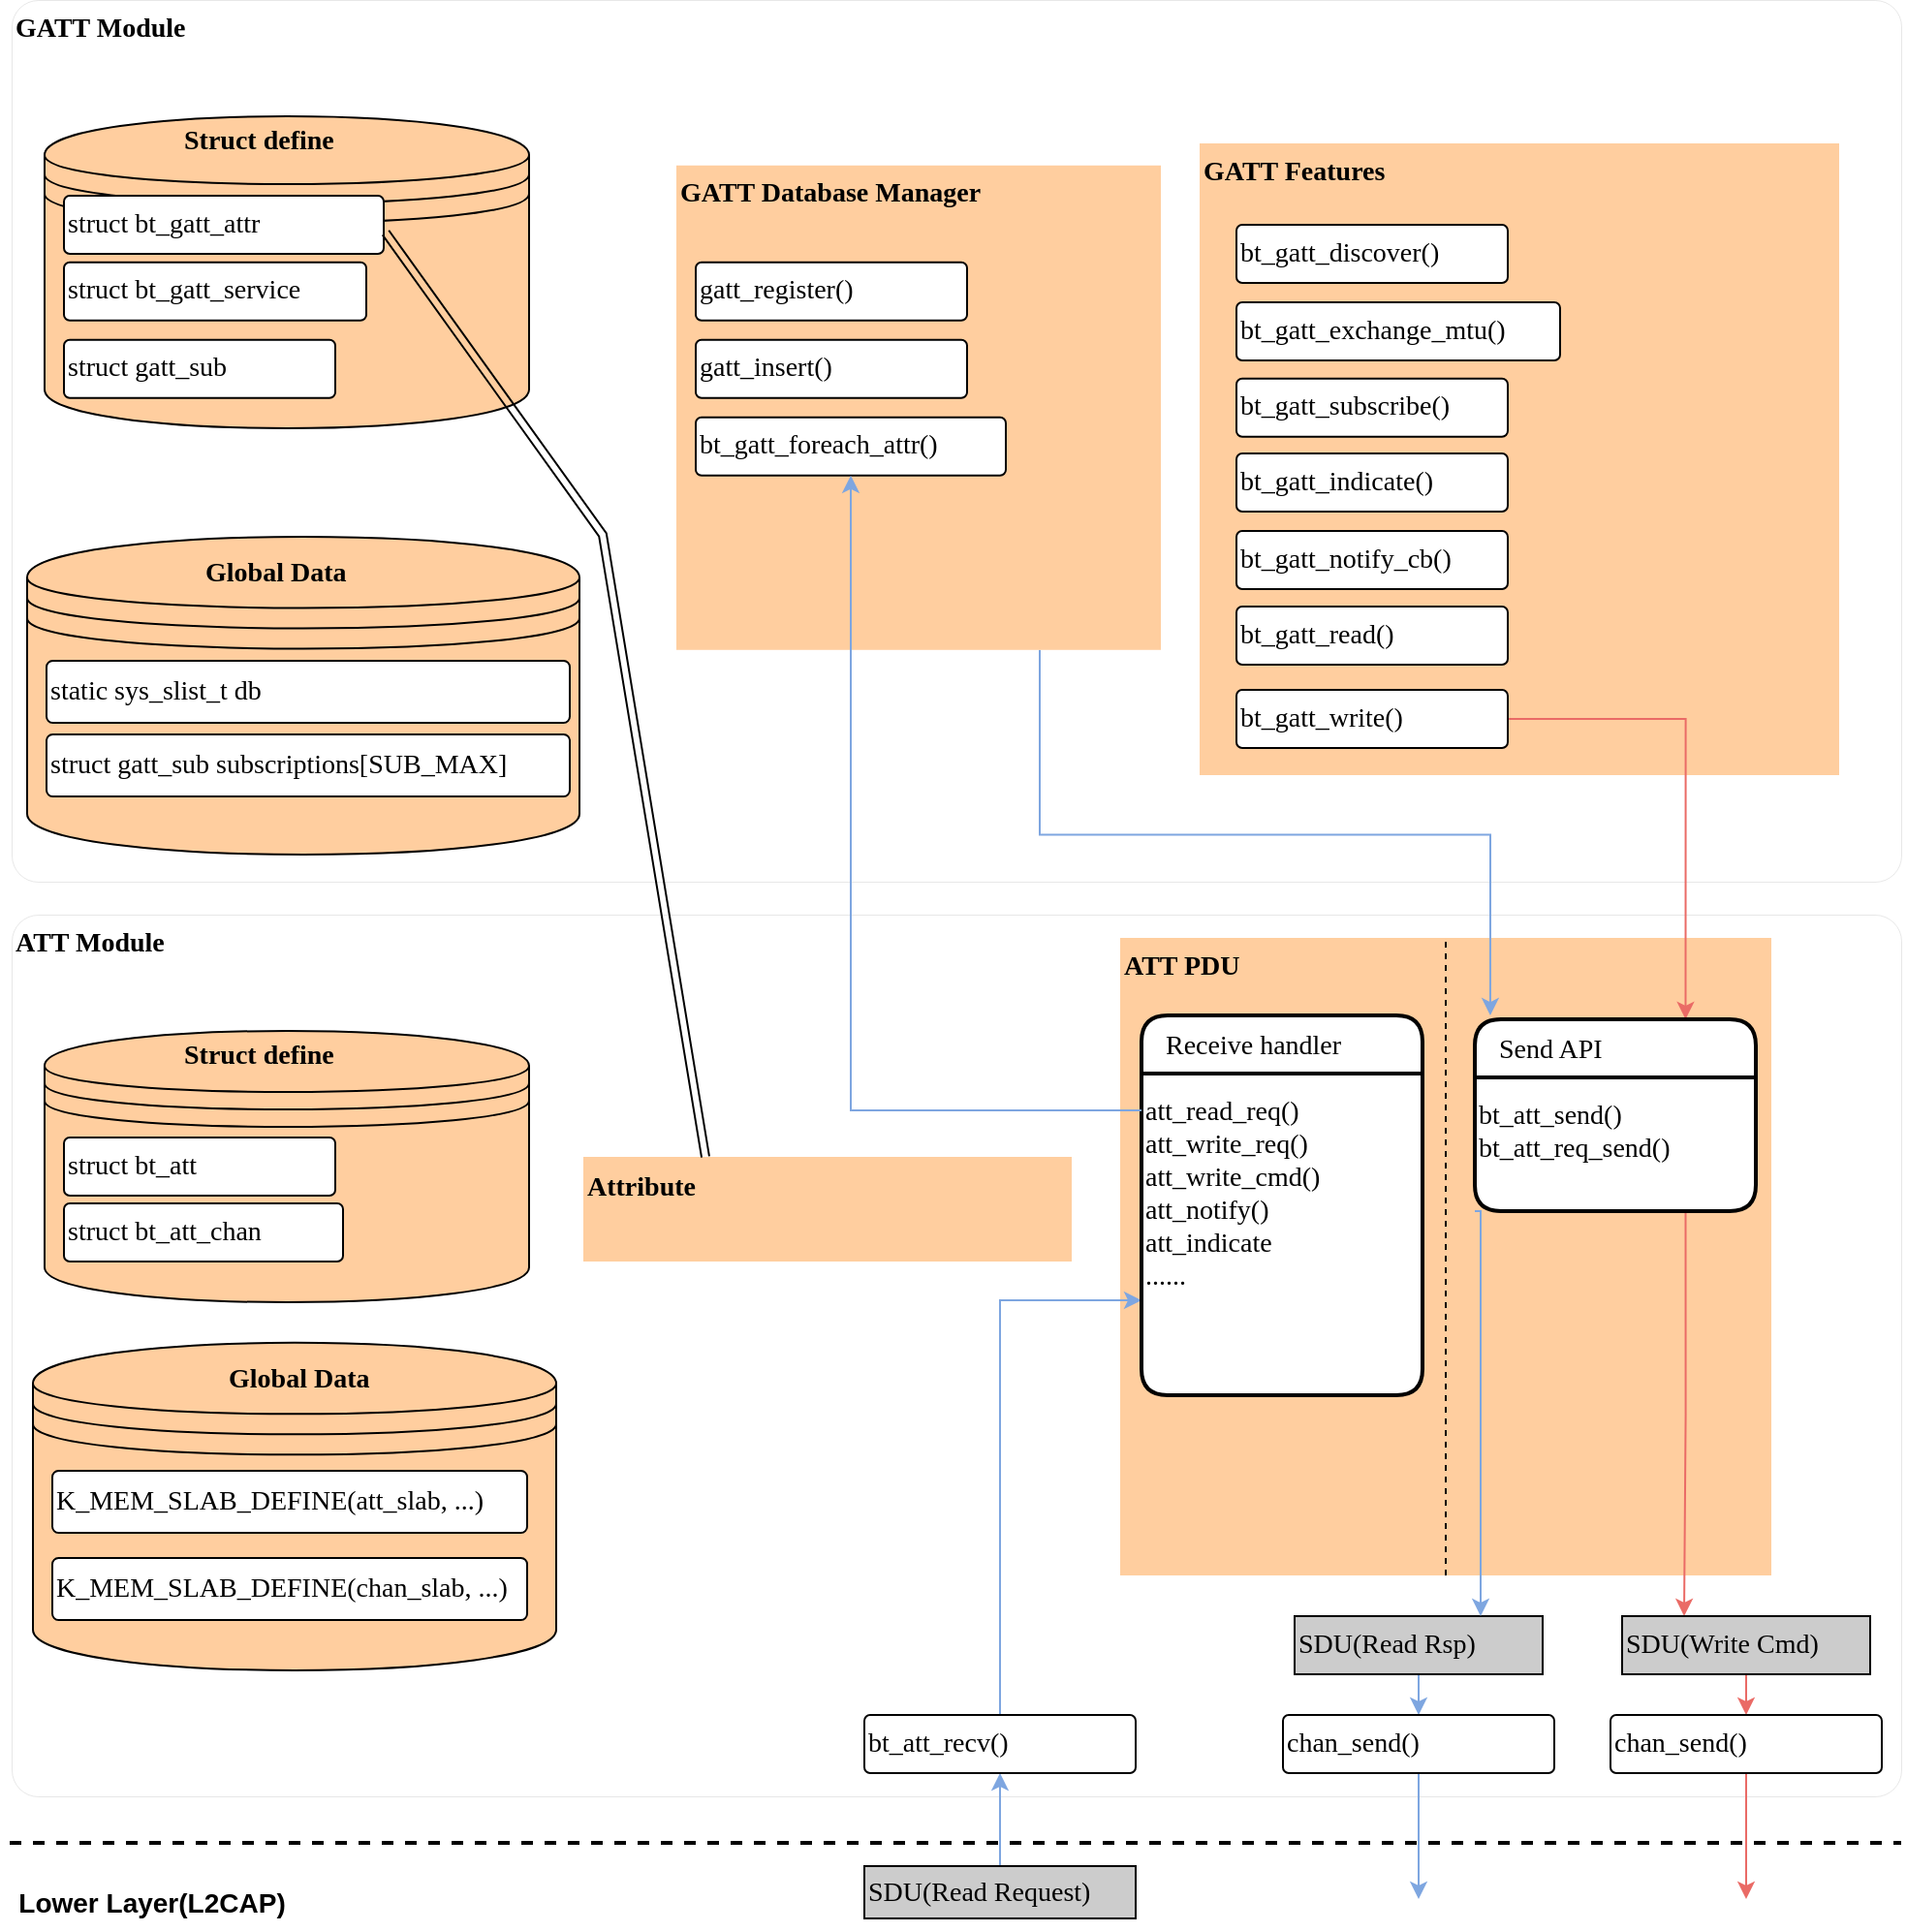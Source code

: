 <mxfile version="20.0.4" type="github">
  <diagram name="Copy of Page-2" id="jN8k3b8OVwbsx_qTgyvn">
    <mxGraphModel dx="1488" dy="1160" grid="0" gridSize="10" guides="1" tooltips="1" connect="1" arrows="1" fold="1" page="0" pageScale="1" pageWidth="827" pageHeight="1169" math="0" shadow="0">
      <root>
        <mxCell id="4kYTyxmRW_54p8Q_4_XC-0" />
        <mxCell id="4kYTyxmRW_54p8Q_4_XC-1" parent="4kYTyxmRW_54p8Q_4_XC-0" />
        <mxCell id="4kYTyxmRW_54p8Q_4_XC-2" value="&lt;font style=&quot;font-size: 14px;&quot;&gt;&lt;b style=&quot;font-size: 14px;&quot;&gt;ATT Module&lt;/b&gt;&lt;/font&gt;" style="rounded=1;whiteSpace=wrap;html=1;fontFamily=consola;fontSource=https%3A%2F%2Ffonts.googleapis.com%2Fcss%3Ffamily%3Dconsola;align=left;verticalAlign=top;arcSize=3;fontSize=14;strokeWidth=0;" parent="4kYTyxmRW_54p8Q_4_XC-1" vertex="1">
          <mxGeometry x="-87" y="340" width="975" height="455" as="geometry" />
        </mxCell>
        <mxCell id="4kYTyxmRW_54p8Q_4_XC-10" value="" style="group;fontSize=14;fontFamily=consola;fontSource=https%3A%2F%2Ffonts.googleapis.com%2Fcss%3Ffamily%3Dconsola;fillColor=#FFFFFF;align=left;" parent="4kYTyxmRW_54p8Q_4_XC-1" vertex="1" connectable="0">
          <mxGeometry x="-66" y="438" width="270" height="272" as="geometry" />
        </mxCell>
        <mxCell id="4kYTyxmRW_54p8Q_4_XC-11" value="" style="shape=datastore;whiteSpace=wrap;html=1;rounded=0;glass=0;sketch=0;fontFamily=consola;strokeColor=default;fillColor=#FFCE9F;gradientColor=none;verticalAlign=bottom;horizontal=0;fontSize=14;fontSource=https%3A%2F%2Ffonts.googleapis.com%2Fcss%3Ffamily%3Dconsola;align=left;" parent="4kYTyxmRW_54p8Q_4_XC-10" vertex="1">
          <mxGeometry x="-10" y="122.927" width="270" height="169.024" as="geometry" />
        </mxCell>
        <mxCell id="4kYTyxmRW_54p8Q_4_XC-12" value="&lt;b style=&quot;font-size: 14px;&quot;&gt;Global Data&lt;/b&gt;" style="text;html=1;strokeColor=none;fillColor=none;align=left;verticalAlign=middle;whiteSpace=wrap;rounded=0;glass=0;sketch=0;fontFamily=consola;fontSize=14;fontSource=https%3A%2F%2Ffonts.googleapis.com%2Fcss%3Ffamily%3Dconsola;" parent="4kYTyxmRW_54p8Q_4_XC-10" vertex="1">
          <mxGeometry x="89" y="122.927" width="90" height="39.006" as="geometry" />
        </mxCell>
        <mxCell id="3c3tjuZdf967_n18R4A1-7" value="&lt;span style=&quot;font-size: 14px;&quot;&gt;K_MEM_SLAB_DEFINE(att_slab, ...)&lt;/span&gt;" style="rounded=1;arcSize=10;whiteSpace=wrap;html=1;align=left;glass=0;sketch=0;fontFamily=consola;fontSource=https%3A%2F%2Ffonts.googleapis.com%2Fcss%3Ffamily%3Dconsola;fontSize=12;strokeColor=default;fillColor=default;gradientColor=none;" parent="4kYTyxmRW_54p8Q_4_XC-10" vertex="1">
          <mxGeometry y="189" width="245" height="32" as="geometry" />
        </mxCell>
        <mxCell id="3c3tjuZdf967_n18R4A1-9" value="&lt;span style=&quot;font-size: 14px;&quot;&gt;K_MEM_SLAB_DEFINE(chan_slab,&amp;nbsp;...)&lt;/span&gt;" style="rounded=1;arcSize=10;whiteSpace=wrap;html=1;align=left;glass=0;sketch=0;fontFamily=consola;fontSource=https%3A%2F%2Ffonts.googleapis.com%2Fcss%3Ffamily%3Dconsola;fontSize=12;strokeColor=default;fillColor=default;gradientColor=none;" parent="4kYTyxmRW_54p8Q_4_XC-10" vertex="1">
          <mxGeometry y="234" width="245" height="32" as="geometry" />
        </mxCell>
        <mxCell id="4kYTyxmRW_54p8Q_4_XC-21" value="&lt;span style=&quot;font-size: 14px;&quot;&gt;&lt;b&gt;ATT PDU&lt;/b&gt;&lt;/span&gt;" style="rounded=0;whiteSpace=wrap;html=1;glass=0;sketch=0;fontFamily=consola;fontSource=https%3A%2F%2Ffonts.googleapis.com%2Fcss%3Ffamily%3Dconsola;fontSize=12;strokeColor=none;fillColor=#FFCE9F;gradientColor=none;horizontal=1;verticalAlign=top;align=left;" parent="4kYTyxmRW_54p8Q_4_XC-1" vertex="1">
          <mxGeometry x="485" y="352" width="336" height="329" as="geometry" />
        </mxCell>
        <mxCell id="4kYTyxmRW_54p8Q_4_XC-27" value="" style="shape=datastore;whiteSpace=wrap;html=1;rounded=0;glass=0;sketch=0;fontFamily=consola;verticalAlign=bottom;horizontal=0;fontSize=14;fontSource=https%3A%2F%2Ffonts.googleapis.com%2Fcss%3Ffamily%3Dconsola;fillColor=#FFCE9F;align=left;" parent="4kYTyxmRW_54p8Q_4_XC-1" vertex="1">
          <mxGeometry x="-70" y="400" width="250" height="140" as="geometry" />
        </mxCell>
        <mxCell id="4kYTyxmRW_54p8Q_4_XC-28" value="&lt;span style=&quot;font-size: 14px;&quot;&gt;struct bt_att_chan&lt;/span&gt;" style="rounded=1;arcSize=10;whiteSpace=wrap;html=1;align=left;glass=0;sketch=0;fontFamily=consola;fontSource=https%3A%2F%2Ffonts.googleapis.com%2Fcss%3Ffamily%3Dconsola;fontSize=12;strokeColor=default;fillColor=default;gradientColor=none;" parent="4kYTyxmRW_54p8Q_4_XC-1" vertex="1">
          <mxGeometry x="-60" y="489" width="144" height="30" as="geometry" />
        </mxCell>
        <mxCell id="4kYTyxmRW_54p8Q_4_XC-29" value="&lt;span style=&quot;font-size: 14px;&quot;&gt;struct bt_att&lt;/span&gt;" style="rounded=1;arcSize=10;whiteSpace=wrap;html=1;align=left;glass=0;sketch=0;fontFamily=consola;fontSource=https%3A%2F%2Ffonts.googleapis.com%2Fcss%3Ffamily%3Dconsola;fontSize=12;strokeColor=default;fillColor=default;gradientColor=none;" parent="4kYTyxmRW_54p8Q_4_XC-1" vertex="1">
          <mxGeometry x="-60" y="455" width="140" height="30" as="geometry" />
        </mxCell>
        <mxCell id="4kYTyxmRW_54p8Q_4_XC-34" value="&lt;b style=&quot;font-size: 14px;&quot;&gt;Struct define&lt;/b&gt;" style="text;html=1;strokeColor=none;fillColor=none;align=left;verticalAlign=middle;whiteSpace=wrap;rounded=0;glass=0;sketch=0;fontFamily=consola;fontSize=14;fontSource=https%3A%2F%2Ffonts.googleapis.com%2Fcss%3Ffamily%3Dconsola;" parent="4kYTyxmRW_54p8Q_4_XC-1" vertex="1">
          <mxGeometry y="400" width="110" height="25.38" as="geometry" />
        </mxCell>
        <mxCell id="4NJS1B0K4fI5r6qoZAFL-16" value="&lt;font style=&quot;font-size: 14px;&quot;&gt;&lt;b style=&quot;font-size: 14px;&quot;&gt;GATT Module&lt;/b&gt;&lt;/font&gt;" style="rounded=1;whiteSpace=wrap;html=1;fontFamily=consola;fontSource=https%3A%2F%2Ffonts.googleapis.com%2Fcss%3Ffamily%3Dconsola;align=left;verticalAlign=top;arcSize=3;fontSize=14;strokeWidth=0;" parent="4kYTyxmRW_54p8Q_4_XC-1" vertex="1">
          <mxGeometry x="-87" y="-132" width="975" height="455" as="geometry" />
        </mxCell>
        <mxCell id="vR5FNIahUqkv23ubM-fr-24" style="edgeStyle=orthogonalEdgeStyle;rounded=0;orthogonalLoop=1;jettySize=auto;html=1;fontSize=14;strokeWidth=1;exitX=0.75;exitY=1;exitDx=0;exitDy=0;entryX=0.055;entryY=-0.02;entryDx=0;entryDy=0;entryPerimeter=0;strokeColor=#7EA6E0;" parent="4kYTyxmRW_54p8Q_4_XC-1" source="4NJS1B0K4fI5r6qoZAFL-17" target="vR5FNIahUqkv23ubM-fr-0" edge="1">
          <mxGeometry relative="1" as="geometry">
            <mxPoint x="685" y="337" as="targetPoint" />
          </mxGeometry>
        </mxCell>
        <mxCell id="4NJS1B0K4fI5r6qoZAFL-17" value="&lt;b style=&quot;font-size: 14px;&quot;&gt;GATT Database Manager&lt;/b&gt;" style="whiteSpace=wrap;html=1;aspect=fixed;strokeColor=none;fillColor=#FFCE9F;gradientColor=none;horizontal=1;verticalAlign=top;align=left;fontSize=14;fontFamily=consola;fontSource=https%3A%2F%2Ffonts.googleapis.com%2Fcss%3Ffamily%3Dconsola;" parent="4kYTyxmRW_54p8Q_4_XC-1" vertex="1">
          <mxGeometry x="256" y="-46.62" width="250" height="250" as="geometry" />
        </mxCell>
        <mxCell id="4NJS1B0K4fI5r6qoZAFL-22" value="&lt;span style=&quot;font-size: 14px;&quot;&gt;bt_gatt_foreach_attr()&lt;/span&gt;" style="rounded=1;arcSize=10;whiteSpace=wrap;html=1;align=left;glass=0;sketch=0;fontFamily=consola;fontSource=https%3A%2F%2Ffonts.googleapis.com%2Fcss%3Ffamily%3Dconsola;fontSize=12;strokeColor=default;fillColor=default;gradientColor=none;" parent="4kYTyxmRW_54p8Q_4_XC-1" vertex="1">
          <mxGeometry x="266" y="83.38" width="160" height="30" as="geometry" />
        </mxCell>
        <mxCell id="4NJS1B0K4fI5r6qoZAFL-23" value="&lt;span style=&quot;font-size: 14px;&quot;&gt;gatt_insert()&lt;/span&gt;" style="rounded=1;arcSize=10;whiteSpace=wrap;html=1;align=left;glass=0;sketch=0;fontFamily=consola;fontSource=https%3A%2F%2Ffonts.googleapis.com%2Fcss%3Ffamily%3Dconsola;fontSize=12;strokeColor=default;fillColor=default;gradientColor=none;" parent="4kYTyxmRW_54p8Q_4_XC-1" vertex="1">
          <mxGeometry x="266" y="43.38" width="140" height="30" as="geometry" />
        </mxCell>
        <mxCell id="4NJS1B0K4fI5r6qoZAFL-24" value="&lt;span style=&quot;font-size: 14px;&quot;&gt;gatt_register()&lt;/span&gt;" style="rounded=1;arcSize=10;whiteSpace=wrap;html=1;align=left;glass=0;sketch=0;fontFamily=consola;fontSource=https%3A%2F%2Ffonts.googleapis.com%2Fcss%3Ffamily%3Dconsola;fontSize=12;strokeColor=default;fillColor=default;gradientColor=none;" parent="4kYTyxmRW_54p8Q_4_XC-1" vertex="1">
          <mxGeometry x="266" y="3.38" width="140" height="30" as="geometry" />
        </mxCell>
        <mxCell id="4NJS1B0K4fI5r6qoZAFL-25" value="&lt;span style=&quot;font-size: 14px;&quot;&gt;&lt;b&gt;GATT Features&lt;/b&gt;&lt;/span&gt;" style="rounded=0;whiteSpace=wrap;html=1;glass=0;sketch=0;fontFamily=consola;fontSource=https%3A%2F%2Ffonts.googleapis.com%2Fcss%3Ffamily%3Dconsola;fontSize=12;strokeColor=none;fillColor=#FFCE9F;gradientColor=none;horizontal=1;verticalAlign=top;align=left;" parent="4kYTyxmRW_54p8Q_4_XC-1" vertex="1">
          <mxGeometry x="526" y="-58" width="330" height="326" as="geometry" />
        </mxCell>
        <mxCell id="4NJS1B0K4fI5r6qoZAFL-28" value="" style="shape=datastore;whiteSpace=wrap;html=1;rounded=0;glass=0;sketch=0;fontFamily=consola;verticalAlign=bottom;horizontal=0;fontSize=14;fontSource=https%3A%2F%2Ffonts.googleapis.com%2Fcss%3Ffamily%3Dconsola;fillColor=#FFCE9F;align=left;" parent="4kYTyxmRW_54p8Q_4_XC-1" vertex="1">
          <mxGeometry x="-70" y="-72" width="250" height="161" as="geometry" />
        </mxCell>
        <mxCell id="4NJS1B0K4fI5r6qoZAFL-31" value="&lt;b style=&quot;font-size: 14px;&quot;&gt;Struct define&lt;/b&gt;" style="text;html=1;strokeColor=none;fillColor=none;align=left;verticalAlign=middle;whiteSpace=wrap;rounded=0;glass=0;sketch=0;fontFamily=consola;fontSize=14;fontSource=https%3A%2F%2Ffonts.googleapis.com%2Fcss%3Ffamily%3Dconsola;" parent="4kYTyxmRW_54p8Q_4_XC-1" vertex="1">
          <mxGeometry y="-72" width="110" height="25.38" as="geometry" />
        </mxCell>
        <mxCell id="4NJS1B0K4fI5r6qoZAFL-32" value="" style="endArrow=none;dashed=1;html=1;rounded=0;strokeWidth=2;" parent="4kYTyxmRW_54p8Q_4_XC-1" edge="1">
          <mxGeometry width="50" height="50" relative="1" as="geometry">
            <mxPoint x="-88" y="819" as="sourcePoint" />
            <mxPoint x="888" y="819" as="targetPoint" />
          </mxGeometry>
        </mxCell>
        <mxCell id="4NJS1B0K4fI5r6qoZAFL-33" value="&lt;b&gt;&lt;font style=&quot;font-size: 14px;&quot;&gt;Lower Layer(L2CAP)&lt;/font&gt;&lt;/b&gt;" style="text;html=1;align=center;verticalAlign=middle;resizable=0;points=[];autosize=1;strokeColor=none;fillColor=none;" parent="4kYTyxmRW_54p8Q_4_XC-1" vertex="1">
          <mxGeometry x="-93" y="835" width="156" height="29" as="geometry" />
        </mxCell>
        <mxCell id="olu0_kB8pJW3Q9JklZ8J-1" style="edgeStyle=orthogonalEdgeStyle;rounded=0;orthogonalLoop=1;jettySize=auto;html=1;fontSize=14;strokeWidth=1;strokeColor=#7EA6E0;" parent="4kYTyxmRW_54p8Q_4_XC-1" source="FCg7_EDB2yCEi_28RNj6-0" target="kIotDGVsWTNzSx4liB4O-0" edge="1">
          <mxGeometry relative="1" as="geometry" />
        </mxCell>
        <mxCell id="FCg7_EDB2yCEi_28RNj6-0" value="SDU(Read Rsp)" style="rounded=0;whiteSpace=wrap;html=1;strokeColor=default;fillColor=#CCCCCC;gradientColor=none;fontSize=14;fontFamily=consola;fontSource=https%3A%2F%2Ffonts.googleapis.com%2Fcss%3Ffamily%3Dconsola;align=left;" parent="4kYTyxmRW_54p8Q_4_XC-1" vertex="1">
          <mxGeometry x="575" y="702" width="128" height="30" as="geometry" />
        </mxCell>
        <mxCell id="3c3tjuZdf967_n18R4A1-11" style="edgeStyle=orthogonalEdgeStyle;rounded=0;orthogonalLoop=1;jettySize=auto;html=1;fontSize=14;strokeWidth=1;strokeColor=#7EA6E0;" parent="4kYTyxmRW_54p8Q_4_XC-1" source="kIotDGVsWTNzSx4liB4O-0" edge="1">
          <mxGeometry relative="1" as="geometry">
            <mxPoint x="639" y="848" as="targetPoint" />
          </mxGeometry>
        </mxCell>
        <mxCell id="kIotDGVsWTNzSx4liB4O-0" value="&lt;span style=&quot;font-size: 14px;&quot;&gt;chan_send()&lt;/span&gt;" style="rounded=1;arcSize=10;whiteSpace=wrap;html=1;align=left;glass=0;sketch=0;fontFamily=consola;fontSource=https%3A%2F%2Ffonts.googleapis.com%2Fcss%3Ffamily%3Dconsola;fontSize=12;strokeColor=default;fillColor=default;gradientColor=none;" parent="4kYTyxmRW_54p8Q_4_XC-1" vertex="1">
          <mxGeometry x="569" y="753" width="140" height="30" as="geometry" />
        </mxCell>
        <mxCell id="olu0_kB8pJW3Q9JklZ8J-0" style="edgeStyle=orthogonalEdgeStyle;rounded=0;orthogonalLoop=1;jettySize=auto;html=1;fontSize=14;strokeWidth=1;strokeColor=#7EA6E0;" parent="4kYTyxmRW_54p8Q_4_XC-1" source="kIotDGVsWTNzSx4liB4O-1" target="3c3tjuZdf967_n18R4A1-4" edge="1">
          <mxGeometry relative="1" as="geometry" />
        </mxCell>
        <mxCell id="kIotDGVsWTNzSx4liB4O-1" value="SDU(Read Request)" style="rounded=0;whiteSpace=wrap;html=1;strokeColor=default;fillColor=#CCCCCC;gradientColor=none;fontSize=14;fontFamily=consola;fontSource=https%3A%2F%2Ffonts.googleapis.com%2Fcss%3Ffamily%3Dconsola;align=left;" parent="4kYTyxmRW_54p8Q_4_XC-1" vertex="1">
          <mxGeometry x="353" y="831" width="140" height="27" as="geometry" />
        </mxCell>
        <mxCell id="vR5FNIahUqkv23ubM-fr-26" style="edgeStyle=orthogonalEdgeStyle;rounded=0;orthogonalLoop=1;jettySize=auto;html=1;entryX=0.75;entryY=0;entryDx=0;entryDy=0;fontSize=14;strokeWidth=1;strokeColor=#EA6B66;" parent="4kYTyxmRW_54p8Q_4_XC-1" source="olu0_kB8pJW3Q9JklZ8J-3" target="vR5FNIahUqkv23ubM-fr-0" edge="1">
          <mxGeometry relative="1" as="geometry">
            <Array as="points">
              <mxPoint x="777" y="239" />
            </Array>
          </mxGeometry>
        </mxCell>
        <mxCell id="olu0_kB8pJW3Q9JklZ8J-3" value="&lt;span style=&quot;font-size: 14px;&quot;&gt;bt_gatt_write()&lt;/span&gt;" style="rounded=1;arcSize=10;whiteSpace=wrap;html=1;align=left;glass=0;sketch=0;fontFamily=consola;fontSource=https%3A%2F%2Ffonts.googleapis.com%2Fcss%3Ffamily%3Dconsola;fontSize=12;strokeColor=default;fillColor=default;gradientColor=none;" parent="4kYTyxmRW_54p8Q_4_XC-1" vertex="1">
          <mxGeometry x="545" y="224" width="140" height="30" as="geometry" />
        </mxCell>
        <mxCell id="3c3tjuZdf967_n18R4A1-0" value="" style="group;fontSize=14;fontFamily=consola;fontSource=https%3A%2F%2Ffonts.googleapis.com%2Fcss%3Ffamily%3Dconsola;fillColor=#FFFFFF;align=left;" parent="4kYTyxmRW_54p8Q_4_XC-1" vertex="1" connectable="0">
          <mxGeometry x="-79" y="145" width="285" height="165" as="geometry" />
        </mxCell>
        <mxCell id="3c3tjuZdf967_n18R4A1-1" value="" style="shape=datastore;whiteSpace=wrap;html=1;rounded=0;glass=0;sketch=0;fontFamily=consola;strokeColor=default;fillColor=#FFCE9F;gradientColor=none;verticalAlign=bottom;horizontal=0;fontSize=14;fontSource=https%3A%2F%2Ffonts.googleapis.com%2Fcss%3Ffamily%3Dconsola;align=left;" parent="3c3tjuZdf967_n18R4A1-0" vertex="1">
          <mxGeometry y="-0.01" width="285" height="164.01" as="geometry" />
        </mxCell>
        <mxCell id="3c3tjuZdf967_n18R4A1-2" value="&lt;b style=&quot;font-size: 14px;&quot;&gt;Global Data&lt;/b&gt;" style="text;html=1;strokeColor=none;fillColor=none;align=left;verticalAlign=middle;whiteSpace=wrap;rounded=0;glass=0;sketch=0;fontFamily=consola;fontSize=14;fontSource=https%3A%2F%2Ffonts.googleapis.com%2Fcss%3Ffamily%3Dconsola;" parent="3c3tjuZdf967_n18R4A1-0" vertex="1">
          <mxGeometry x="90" y="-0.005" width="90" height="38.077" as="geometry" />
        </mxCell>
        <mxCell id="vR5FNIahUqkv23ubM-fr-17" value="&lt;span style=&quot;font-size: 14px;&quot;&gt;struct gatt_sub subscriptions[SUB_MAX]&lt;/span&gt;" style="rounded=1;arcSize=10;whiteSpace=wrap;html=1;align=left;glass=0;sketch=0;fontFamily=consola;fontSource=https%3A%2F%2Ffonts.googleapis.com%2Fcss%3Ffamily%3Dconsola;fontSize=12;strokeColor=default;fillColor=default;gradientColor=none;" parent="3c3tjuZdf967_n18R4A1-0" vertex="1">
          <mxGeometry x="10" y="102" width="270" height="32" as="geometry" />
        </mxCell>
        <mxCell id="vR5FNIahUqkv23ubM-fr-20" value="&lt;span style=&quot;font-size: 14px;&quot;&gt;static sys_slist_t db&lt;/span&gt;" style="rounded=1;arcSize=10;whiteSpace=wrap;html=1;align=left;glass=0;sketch=0;fontFamily=consola;fontSource=https%3A%2F%2Ffonts.googleapis.com%2Fcss%3Ffamily%3Dconsola;fontSize=12;strokeColor=default;fillColor=default;gradientColor=none;" parent="3c3tjuZdf967_n18R4A1-0" vertex="1">
          <mxGeometry x="10" y="64" width="270" height="32" as="geometry" />
        </mxCell>
        <mxCell id="vR5FNIahUqkv23ubM-fr-23" style="edgeStyle=orthogonalEdgeStyle;rounded=0;orthogonalLoop=1;jettySize=auto;html=1;entryX=0;entryY=0.75;entryDx=0;entryDy=0;fontSize=14;strokeWidth=1;exitX=0.5;exitY=0;exitDx=0;exitDy=0;strokeColor=#7EA6E0;" parent="4kYTyxmRW_54p8Q_4_XC-1" source="3c3tjuZdf967_n18R4A1-4" target="vR5FNIahUqkv23ubM-fr-1" edge="1">
          <mxGeometry relative="1" as="geometry" />
        </mxCell>
        <mxCell id="3c3tjuZdf967_n18R4A1-4" value="&lt;span style=&quot;font-size: 14px;&quot;&gt;bt_att_recv()&lt;/span&gt;" style="rounded=1;arcSize=10;whiteSpace=wrap;html=1;align=left;glass=0;sketch=0;fontFamily=consola;fontSource=https%3A%2F%2Ffonts.googleapis.com%2Fcss%3Ffamily%3Dconsola;fontSize=12;strokeColor=default;fillColor=default;gradientColor=none;" parent="4kYTyxmRW_54p8Q_4_XC-1" vertex="1">
          <mxGeometry x="353" y="753" width="140" height="30" as="geometry" />
        </mxCell>
        <mxCell id="3c3tjuZdf967_n18R4A1-10" value="&lt;b style=&quot;font-family: consola;&quot;&gt;Attribute&lt;/b&gt;" style="rounded=0;whiteSpace=wrap;html=1;fontSize=14;fillColor=#FFCE9F;align=left;verticalAlign=top;strokeColor=none;" parent="4kYTyxmRW_54p8Q_4_XC-1" vertex="1">
          <mxGeometry x="208" y="465" width="252" height="54" as="geometry" />
        </mxCell>
        <mxCell id="3c3tjuZdf967_n18R4A1-14" value="" style="endArrow=none;dashed=1;html=1;rounded=0;fontSize=14;strokeWidth=1;exitX=0.5;exitY=1;exitDx=0;exitDy=0;entryX=0.5;entryY=0;entryDx=0;entryDy=0;" parent="4kYTyxmRW_54p8Q_4_XC-1" source="4kYTyxmRW_54p8Q_4_XC-21" target="4kYTyxmRW_54p8Q_4_XC-21" edge="1">
          <mxGeometry width="50" height="50" relative="1" as="geometry">
            <mxPoint x="412" y="623" as="sourcePoint" />
            <mxPoint x="462" y="573" as="targetPoint" />
          </mxGeometry>
        </mxCell>
        <mxCell id="vR5FNIahUqkv23ubM-fr-25" style="edgeStyle=orthogonalEdgeStyle;rounded=0;orthogonalLoop=1;jettySize=auto;html=1;entryX=0.75;entryY=0;entryDx=0;entryDy=0;fontSize=14;strokeWidth=1;exitX=0;exitY=1;exitDx=0;exitDy=0;strokeColor=#7EA6E0;" parent="4kYTyxmRW_54p8Q_4_XC-1" source="vR5FNIahUqkv23ubM-fr-0" target="FCg7_EDB2yCEi_28RNj6-0" edge="1">
          <mxGeometry relative="1" as="geometry">
            <Array as="points">
              <mxPoint x="671" y="493" />
            </Array>
          </mxGeometry>
        </mxCell>
        <mxCell id="vR5FNIahUqkv23ubM-fr-27" style="edgeStyle=orthogonalEdgeStyle;rounded=0;orthogonalLoop=1;jettySize=auto;html=1;exitX=0.75;exitY=1;exitDx=0;exitDy=0;entryX=0.25;entryY=0;entryDx=0;entryDy=0;fontSize=14;strokeWidth=1;strokeColor=#EA6B66;" parent="4kYTyxmRW_54p8Q_4_XC-1" source="vR5FNIahUqkv23ubM-fr-0" target="vR5FNIahUqkv23ubM-fr-5" edge="1">
          <mxGeometry relative="1" as="geometry" />
        </mxCell>
        <mxCell id="vR5FNIahUqkv23ubM-fr-0" value="   Send API&#xa;&#xa;bt_att_send()&#xa;bt_att_req_send()&#xa;" style="swimlane;childLayout=stackLayout;horizontal=1;startSize=30;horizontalStack=0;rounded=1;fontSize=14;fontStyle=0;strokeWidth=2;resizeParent=0;resizeLast=1;shadow=0;dashed=0;align=left;glass=0;sketch=0;fontFamily=consola;fontSource=https%3A%2F%2Ffonts.googleapis.com%2Fcss%3Ffamily%3Dconsola;gradientColor=none;swimlaneFillColor=default;verticalAlign=top;" parent="4kYTyxmRW_54p8Q_4_XC-1" vertex="1">
          <mxGeometry x="668" y="394" width="145" height="99" as="geometry" />
        </mxCell>
        <mxCell id="vR5FNIahUqkv23ubM-fr-1" value="   Receive handler&#xa;&#xa;att_read_req()&#xa;att_write_req()&#xa;att_write_cmd()&#xa;att_notify()&#xa;att_indicate&#xa;......" style="swimlane;childLayout=stackLayout;horizontal=1;startSize=30;horizontalStack=0;rounded=1;fontSize=14;fontStyle=0;strokeWidth=2;resizeParent=0;resizeLast=1;shadow=0;dashed=0;align=left;glass=0;sketch=0;fontFamily=consola;fontSource=https%3A%2F%2Ffonts.googleapis.com%2Fcss%3Ffamily%3Dconsola;gradientColor=none;swimlaneFillColor=default;verticalAlign=top;" parent="4kYTyxmRW_54p8Q_4_XC-1" vertex="1">
          <mxGeometry x="496" y="392" width="145" height="196" as="geometry" />
        </mxCell>
        <mxCell id="vR5FNIahUqkv23ubM-fr-4" style="edgeStyle=orthogonalEdgeStyle;rounded=0;orthogonalLoop=1;jettySize=auto;html=1;fontSize=14;strokeWidth=1;strokeColor=#EA6B66;" parent="4kYTyxmRW_54p8Q_4_XC-1" source="vR5FNIahUqkv23ubM-fr-5" target="vR5FNIahUqkv23ubM-fr-7" edge="1">
          <mxGeometry relative="1" as="geometry" />
        </mxCell>
        <mxCell id="vR5FNIahUqkv23ubM-fr-5" value="SDU(Write Cmd)" style="rounded=0;whiteSpace=wrap;html=1;strokeColor=default;fillColor=#CCCCCC;gradientColor=none;fontSize=14;fontFamily=consola;fontSource=https%3A%2F%2Ffonts.googleapis.com%2Fcss%3Ffamily%3Dconsola;align=left;" parent="4kYTyxmRW_54p8Q_4_XC-1" vertex="1">
          <mxGeometry x="744" y="702" width="128" height="30" as="geometry" />
        </mxCell>
        <mxCell id="vR5FNIahUqkv23ubM-fr-6" style="edgeStyle=orthogonalEdgeStyle;rounded=0;orthogonalLoop=1;jettySize=auto;html=1;fontSize=14;strokeWidth=1;strokeColor=#EA6B66;" parent="4kYTyxmRW_54p8Q_4_XC-1" source="vR5FNIahUqkv23ubM-fr-7" edge="1">
          <mxGeometry relative="1" as="geometry">
            <mxPoint x="808" y="848" as="targetPoint" />
          </mxGeometry>
        </mxCell>
        <mxCell id="vR5FNIahUqkv23ubM-fr-7" value="&lt;span style=&quot;font-size: 14px;&quot;&gt;chan_send()&lt;/span&gt;" style="rounded=1;arcSize=10;whiteSpace=wrap;html=1;align=left;glass=0;sketch=0;fontFamily=consola;fontSource=https%3A%2F%2Ffonts.googleapis.com%2Fcss%3Ffamily%3Dconsola;fontSize=12;strokeColor=default;fillColor=default;gradientColor=none;" parent="4kYTyxmRW_54p8Q_4_XC-1" vertex="1">
          <mxGeometry x="738" y="753" width="140" height="30" as="geometry" />
        </mxCell>
        <mxCell id="vR5FNIahUqkv23ubM-fr-10" value="&lt;span style=&quot;font-size: 14px;&quot;&gt;struct bt_gatt_attr&lt;/span&gt;" style="rounded=1;arcSize=10;whiteSpace=wrap;html=1;align=left;glass=0;sketch=0;fontFamily=consola;fontSource=https%3A%2F%2Ffonts.googleapis.com%2Fcss%3Ffamily%3Dconsola;fontSize=12;strokeColor=default;fillColor=default;gradientColor=none;" parent="4kYTyxmRW_54p8Q_4_XC-1" vertex="1">
          <mxGeometry x="-60" y="-31" width="165" height="30" as="geometry" />
        </mxCell>
        <mxCell id="vR5FNIahUqkv23ubM-fr-12" value="&lt;span style=&quot;font-size: 14px;&quot;&gt;struct gatt_sub&lt;/span&gt;" style="rounded=1;arcSize=10;whiteSpace=wrap;html=1;align=left;glass=0;sketch=0;fontFamily=consola;fontSource=https%3A%2F%2Ffonts.googleapis.com%2Fcss%3Ffamily%3Dconsola;fontSize=12;strokeColor=default;fillColor=default;gradientColor=none;" parent="4kYTyxmRW_54p8Q_4_XC-1" vertex="1">
          <mxGeometry x="-60" y="43.38" width="140" height="30" as="geometry" />
        </mxCell>
        <mxCell id="vR5FNIahUqkv23ubM-fr-18" value="&lt;span style=&quot;font-size: 14px;&quot;&gt;struct bt_gatt_service&lt;/span&gt;" style="rounded=1;arcSize=10;whiteSpace=wrap;html=1;align=left;glass=0;sketch=0;fontFamily=consola;fontSource=https%3A%2F%2Ffonts.googleapis.com%2Fcss%3Ffamily%3Dconsola;fontSize=12;strokeColor=default;fillColor=default;gradientColor=none;" parent="4kYTyxmRW_54p8Q_4_XC-1" vertex="1">
          <mxGeometry x="-60" y="3.38" width="156" height="30" as="geometry" />
        </mxCell>
        <mxCell id="vR5FNIahUqkv23ubM-fr-21" value="" style="shape=link;html=1;rounded=0;fontSize=14;strokeWidth=1;entryX=0.25;entryY=0;entryDx=0;entryDy=0;exitX=0.704;exitY=0.373;exitDx=0;exitDy=0;exitPerimeter=0;" parent="4kYTyxmRW_54p8Q_4_XC-1" source="4NJS1B0K4fI5r6qoZAFL-28" target="3c3tjuZdf967_n18R4A1-10" edge="1">
          <mxGeometry width="100" relative="1" as="geometry">
            <mxPoint x="160" y="112" as="sourcePoint" />
            <mxPoint x="260" y="112" as="targetPoint" />
            <Array as="points">
              <mxPoint x="218" y="144" />
            </Array>
          </mxGeometry>
        </mxCell>
        <mxCell id="vR5FNIahUqkv23ubM-fr-22" style="edgeStyle=orthogonalEdgeStyle;rounded=0;orthogonalLoop=1;jettySize=auto;html=1;fontSize=14;strokeWidth=1;exitX=0;exitY=0.25;exitDx=0;exitDy=0;strokeColor=#7EA6E0;" parent="4kYTyxmRW_54p8Q_4_XC-1" source="vR5FNIahUqkv23ubM-fr-1" target="4NJS1B0K4fI5r6qoZAFL-22" edge="1">
          <mxGeometry relative="1" as="geometry">
            <mxPoint x="433" y="763" as="sourcePoint" />
            <mxPoint x="542.25" y="584" as="targetPoint" />
          </mxGeometry>
        </mxCell>
        <mxCell id="vR5FNIahUqkv23ubM-fr-28" value="&lt;span style=&quot;font-size: 14px;&quot;&gt;bt_gatt_read()&lt;/span&gt;" style="rounded=1;arcSize=10;whiteSpace=wrap;html=1;align=left;glass=0;sketch=0;fontFamily=consola;fontSource=https%3A%2F%2Ffonts.googleapis.com%2Fcss%3Ffamily%3Dconsola;fontSize=12;strokeColor=default;fillColor=default;gradientColor=none;" parent="4kYTyxmRW_54p8Q_4_XC-1" vertex="1">
          <mxGeometry x="545" y="181" width="140" height="30" as="geometry" />
        </mxCell>
        <mxCell id="vR5FNIahUqkv23ubM-fr-29" value="&lt;span style=&quot;font-size: 14px;&quot;&gt;bt_gatt_notify_cb()&lt;/span&gt;" style="rounded=1;arcSize=10;whiteSpace=wrap;html=1;align=left;glass=0;sketch=0;fontFamily=consola;fontSource=https%3A%2F%2Ffonts.googleapis.com%2Fcss%3Ffamily%3Dconsola;fontSize=12;strokeColor=default;fillColor=default;gradientColor=none;" parent="4kYTyxmRW_54p8Q_4_XC-1" vertex="1">
          <mxGeometry x="545" y="142" width="140" height="30" as="geometry" />
        </mxCell>
        <mxCell id="vR5FNIahUqkv23ubM-fr-30" value="&lt;span style=&quot;font-size: 14px;&quot;&gt;bt_gatt_exchange_mtu()&lt;/span&gt;" style="rounded=1;arcSize=10;whiteSpace=wrap;html=1;align=left;glass=0;sketch=0;fontFamily=consola;fontSource=https%3A%2F%2Ffonts.googleapis.com%2Fcss%3Ffamily%3Dconsola;fontSize=12;strokeColor=default;fillColor=default;gradientColor=none;" parent="4kYTyxmRW_54p8Q_4_XC-1" vertex="1">
          <mxGeometry x="545" y="24" width="167" height="30" as="geometry" />
        </mxCell>
        <mxCell id="vR5FNIahUqkv23ubM-fr-32" value="&lt;span style=&quot;font-size: 14px;&quot;&gt;bt_gatt_indicate()&lt;/span&gt;" style="rounded=1;arcSize=10;whiteSpace=wrap;html=1;align=left;glass=0;sketch=0;fontFamily=consola;fontSource=https%3A%2F%2Ffonts.googleapis.com%2Fcss%3Ffamily%3Dconsola;fontSize=12;strokeColor=default;fillColor=default;gradientColor=none;" parent="4kYTyxmRW_54p8Q_4_XC-1" vertex="1">
          <mxGeometry x="545" y="102" width="140" height="30" as="geometry" />
        </mxCell>
        <mxCell id="vR5FNIahUqkv23ubM-fr-34" value="&lt;span style=&quot;font-size: 14px;&quot;&gt;bt_gatt_discover()&lt;/span&gt;" style="rounded=1;arcSize=10;whiteSpace=wrap;html=1;align=left;glass=0;sketch=0;fontFamily=consola;fontSource=https%3A%2F%2Ffonts.googleapis.com%2Fcss%3Ffamily%3Dconsola;fontSize=12;strokeColor=default;fillColor=default;gradientColor=none;" parent="4kYTyxmRW_54p8Q_4_XC-1" vertex="1">
          <mxGeometry x="545" y="-16" width="140" height="30" as="geometry" />
        </mxCell>
        <mxCell id="vR5FNIahUqkv23ubM-fr-35" value="&lt;span style=&quot;font-size: 14px;&quot;&gt;bt_gatt_subscribe()&lt;/span&gt;" style="rounded=1;arcSize=10;whiteSpace=wrap;html=1;align=left;glass=0;sketch=0;fontFamily=consola;fontSource=https%3A%2F%2Ffonts.googleapis.com%2Fcss%3Ffamily%3Dconsola;fontSize=12;strokeColor=default;fillColor=default;gradientColor=none;" parent="4kYTyxmRW_54p8Q_4_XC-1" vertex="1">
          <mxGeometry x="545" y="63.38" width="140" height="30" as="geometry" />
        </mxCell>
      </root>
    </mxGraphModel>
  </diagram>
</mxfile>
